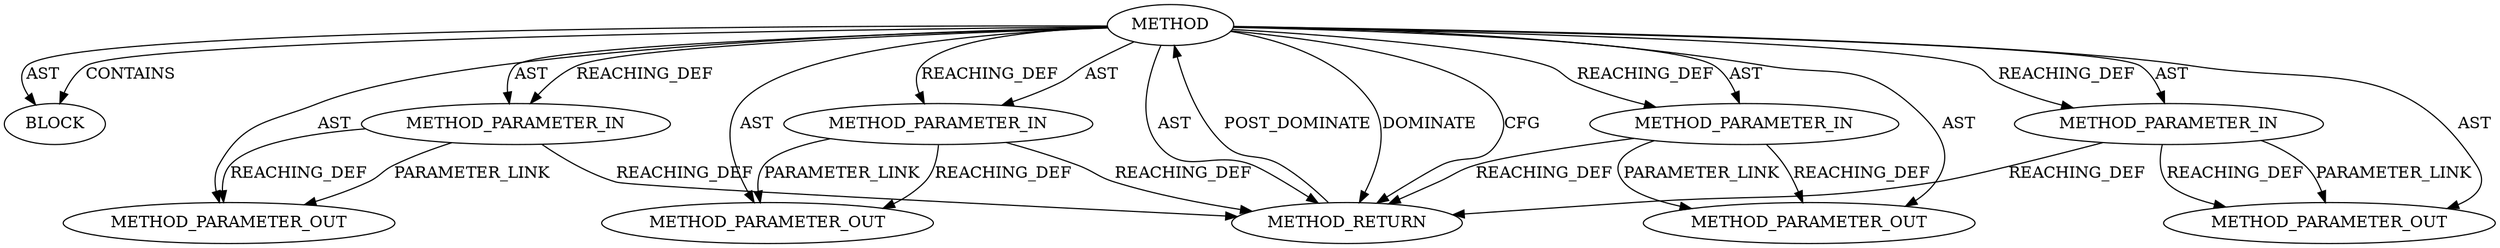 digraph {
  20854 [label=BLOCK ORDER=1 ARGUMENT_INDEX=1 CODE="<empty>" TYPE_FULL_NAME="ANY"]
  22349 [label=METHOD_PARAMETER_OUT ORDER=4 CODE="p4" IS_VARIADIC=false TYPE_FULL_NAME="ANY" EVALUATION_STRATEGY="BY_VALUE" INDEX=4 NAME="p4"]
  22348 [label=METHOD_PARAMETER_OUT ORDER=3 CODE="p3" IS_VARIADIC=false TYPE_FULL_NAME="ANY" EVALUATION_STRATEGY="BY_VALUE" INDEX=3 NAME="p3"]
  22347 [label=METHOD_PARAMETER_OUT ORDER=2 CODE="p2" IS_VARIADIC=false TYPE_FULL_NAME="ANY" EVALUATION_STRATEGY="BY_VALUE" INDEX=2 NAME="p2"]
  20850 [label=METHOD_PARAMETER_IN ORDER=1 CODE="p1" IS_VARIADIC=false TYPE_FULL_NAME="ANY" EVALUATION_STRATEGY="BY_VALUE" INDEX=1 NAME="p1"]
  22346 [label=METHOD_PARAMETER_OUT ORDER=1 CODE="p1" IS_VARIADIC=false TYPE_FULL_NAME="ANY" EVALUATION_STRATEGY="BY_VALUE" INDEX=1 NAME="p1"]
  20852 [label=METHOD_PARAMETER_IN ORDER=3 CODE="p3" IS_VARIADIC=false TYPE_FULL_NAME="ANY" EVALUATION_STRATEGY="BY_VALUE" INDEX=3 NAME="p3"]
  20849 [label=METHOD AST_PARENT_TYPE="NAMESPACE_BLOCK" AST_PARENT_FULL_NAME="<global>" ORDER=0 CODE="<empty>" FULL_NAME="sk_msg_memcopy_from_iter" IS_EXTERNAL=true FILENAME="<empty>" SIGNATURE="" NAME="sk_msg_memcopy_from_iter"]
  20855 [label=METHOD_RETURN ORDER=2 CODE="RET" TYPE_FULL_NAME="ANY" EVALUATION_STRATEGY="BY_VALUE"]
  20853 [label=METHOD_PARAMETER_IN ORDER=4 CODE="p4" IS_VARIADIC=false TYPE_FULL_NAME="ANY" EVALUATION_STRATEGY="BY_VALUE" INDEX=4 NAME="p4"]
  20851 [label=METHOD_PARAMETER_IN ORDER=2 CODE="p2" IS_VARIADIC=false TYPE_FULL_NAME="ANY" EVALUATION_STRATEGY="BY_VALUE" INDEX=2 NAME="p2"]
  20849 -> 20855 [label=CFG ]
  20851 -> 20855 [label=REACHING_DEF VARIABLE="p2"]
  20855 -> 20849 [label=POST_DOMINATE ]
  20851 -> 22347 [label=REACHING_DEF VARIABLE="p2"]
  20849 -> 20853 [label=REACHING_DEF VARIABLE=""]
  20850 -> 22346 [label=REACHING_DEF VARIABLE="p1"]
  20849 -> 20852 [label=REACHING_DEF VARIABLE=""]
  20853 -> 20855 [label=REACHING_DEF VARIABLE="p4"]
  20849 -> 22346 [label=AST ]
  20849 -> 20851 [label=AST ]
  20850 -> 22346 [label=PARAMETER_LINK ]
  20849 -> 22349 [label=AST ]
  20849 -> 22348 [label=AST ]
  20849 -> 20850 [label=REACHING_DEF VARIABLE=""]
  20849 -> 20853 [label=AST ]
  20850 -> 20855 [label=REACHING_DEF VARIABLE="p1"]
  20852 -> 22348 [label=REACHING_DEF VARIABLE="p3"]
  20849 -> 20854 [label=AST ]
  20851 -> 22347 [label=PARAMETER_LINK ]
  20853 -> 22349 [label=REACHING_DEF VARIABLE="p4"]
  20849 -> 20851 [label=REACHING_DEF VARIABLE=""]
  20849 -> 20852 [label=AST ]
  20852 -> 22348 [label=PARAMETER_LINK ]
  20849 -> 20854 [label=CONTAINS ]
  20852 -> 20855 [label=REACHING_DEF VARIABLE="p3"]
  20849 -> 20855 [label=AST ]
  20849 -> 20850 [label=AST ]
  20849 -> 20855 [label=DOMINATE ]
  20849 -> 22347 [label=AST ]
  20853 -> 22349 [label=PARAMETER_LINK ]
}
